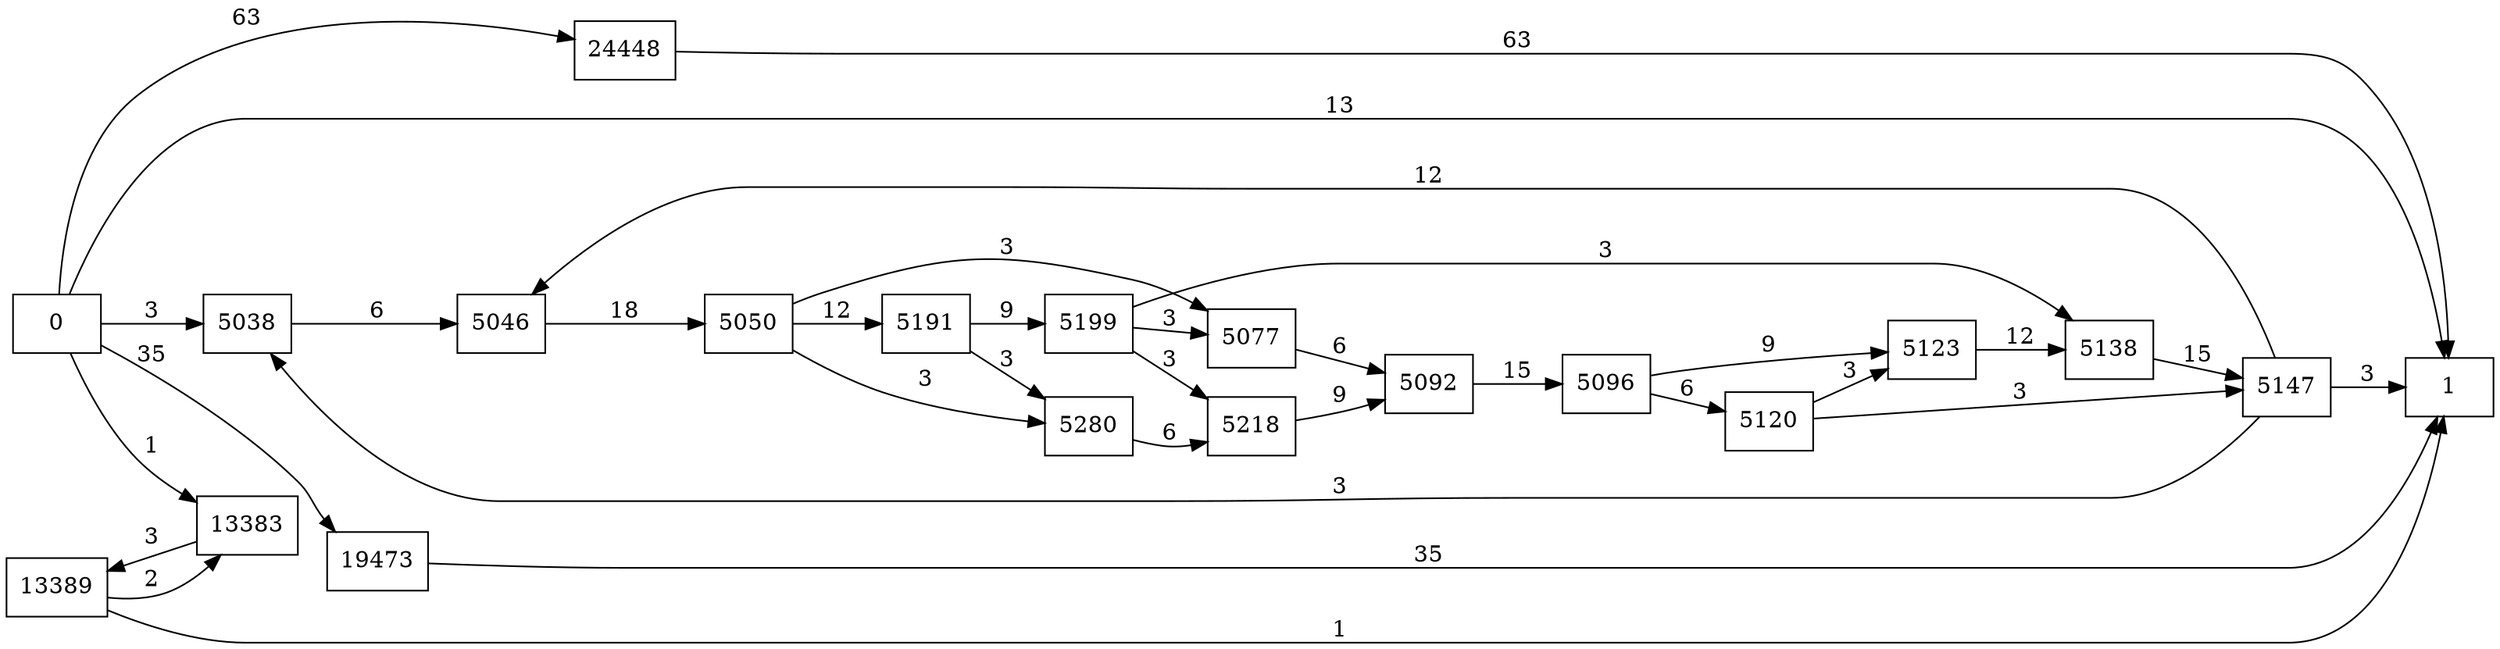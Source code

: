 digraph {
	graph [rankdir=LR]
	node [shape=rectangle]
	5038 -> 5046 [label=6]
	5046 -> 5050 [label=18]
	5050 -> 5077 [label=3]
	5050 -> 5191 [label=12]
	5050 -> 5280 [label=3]
	5077 -> 5092 [label=6]
	5092 -> 5096 [label=15]
	5096 -> 5120 [label=6]
	5096 -> 5123 [label=9]
	5120 -> 5123 [label=3]
	5120 -> 5147 [label=3]
	5123 -> 5138 [label=12]
	5138 -> 5147 [label=15]
	5147 -> 5046 [label=12]
	5147 -> 5038 [label=3]
	5147 -> 1 [label=3]
	5191 -> 5199 [label=9]
	5191 -> 5280 [label=3]
	5199 -> 5218 [label=3]
	5199 -> 5077 [label=3]
	5199 -> 5138 [label=3]
	5218 -> 5092 [label=9]
	5280 -> 5218 [label=6]
	13383 -> 13389 [label=3]
	13389 -> 13383 [label=2]
	13389 -> 1 [label=1]
	19473 -> 1 [label=35]
	24448 -> 1 [label=63]
	0 -> 1 [label=13]
	0 -> 5038 [label=3]
	0 -> 13383 [label=1]
	0 -> 19473 [label=35]
	0 -> 24448 [label=63]
}
